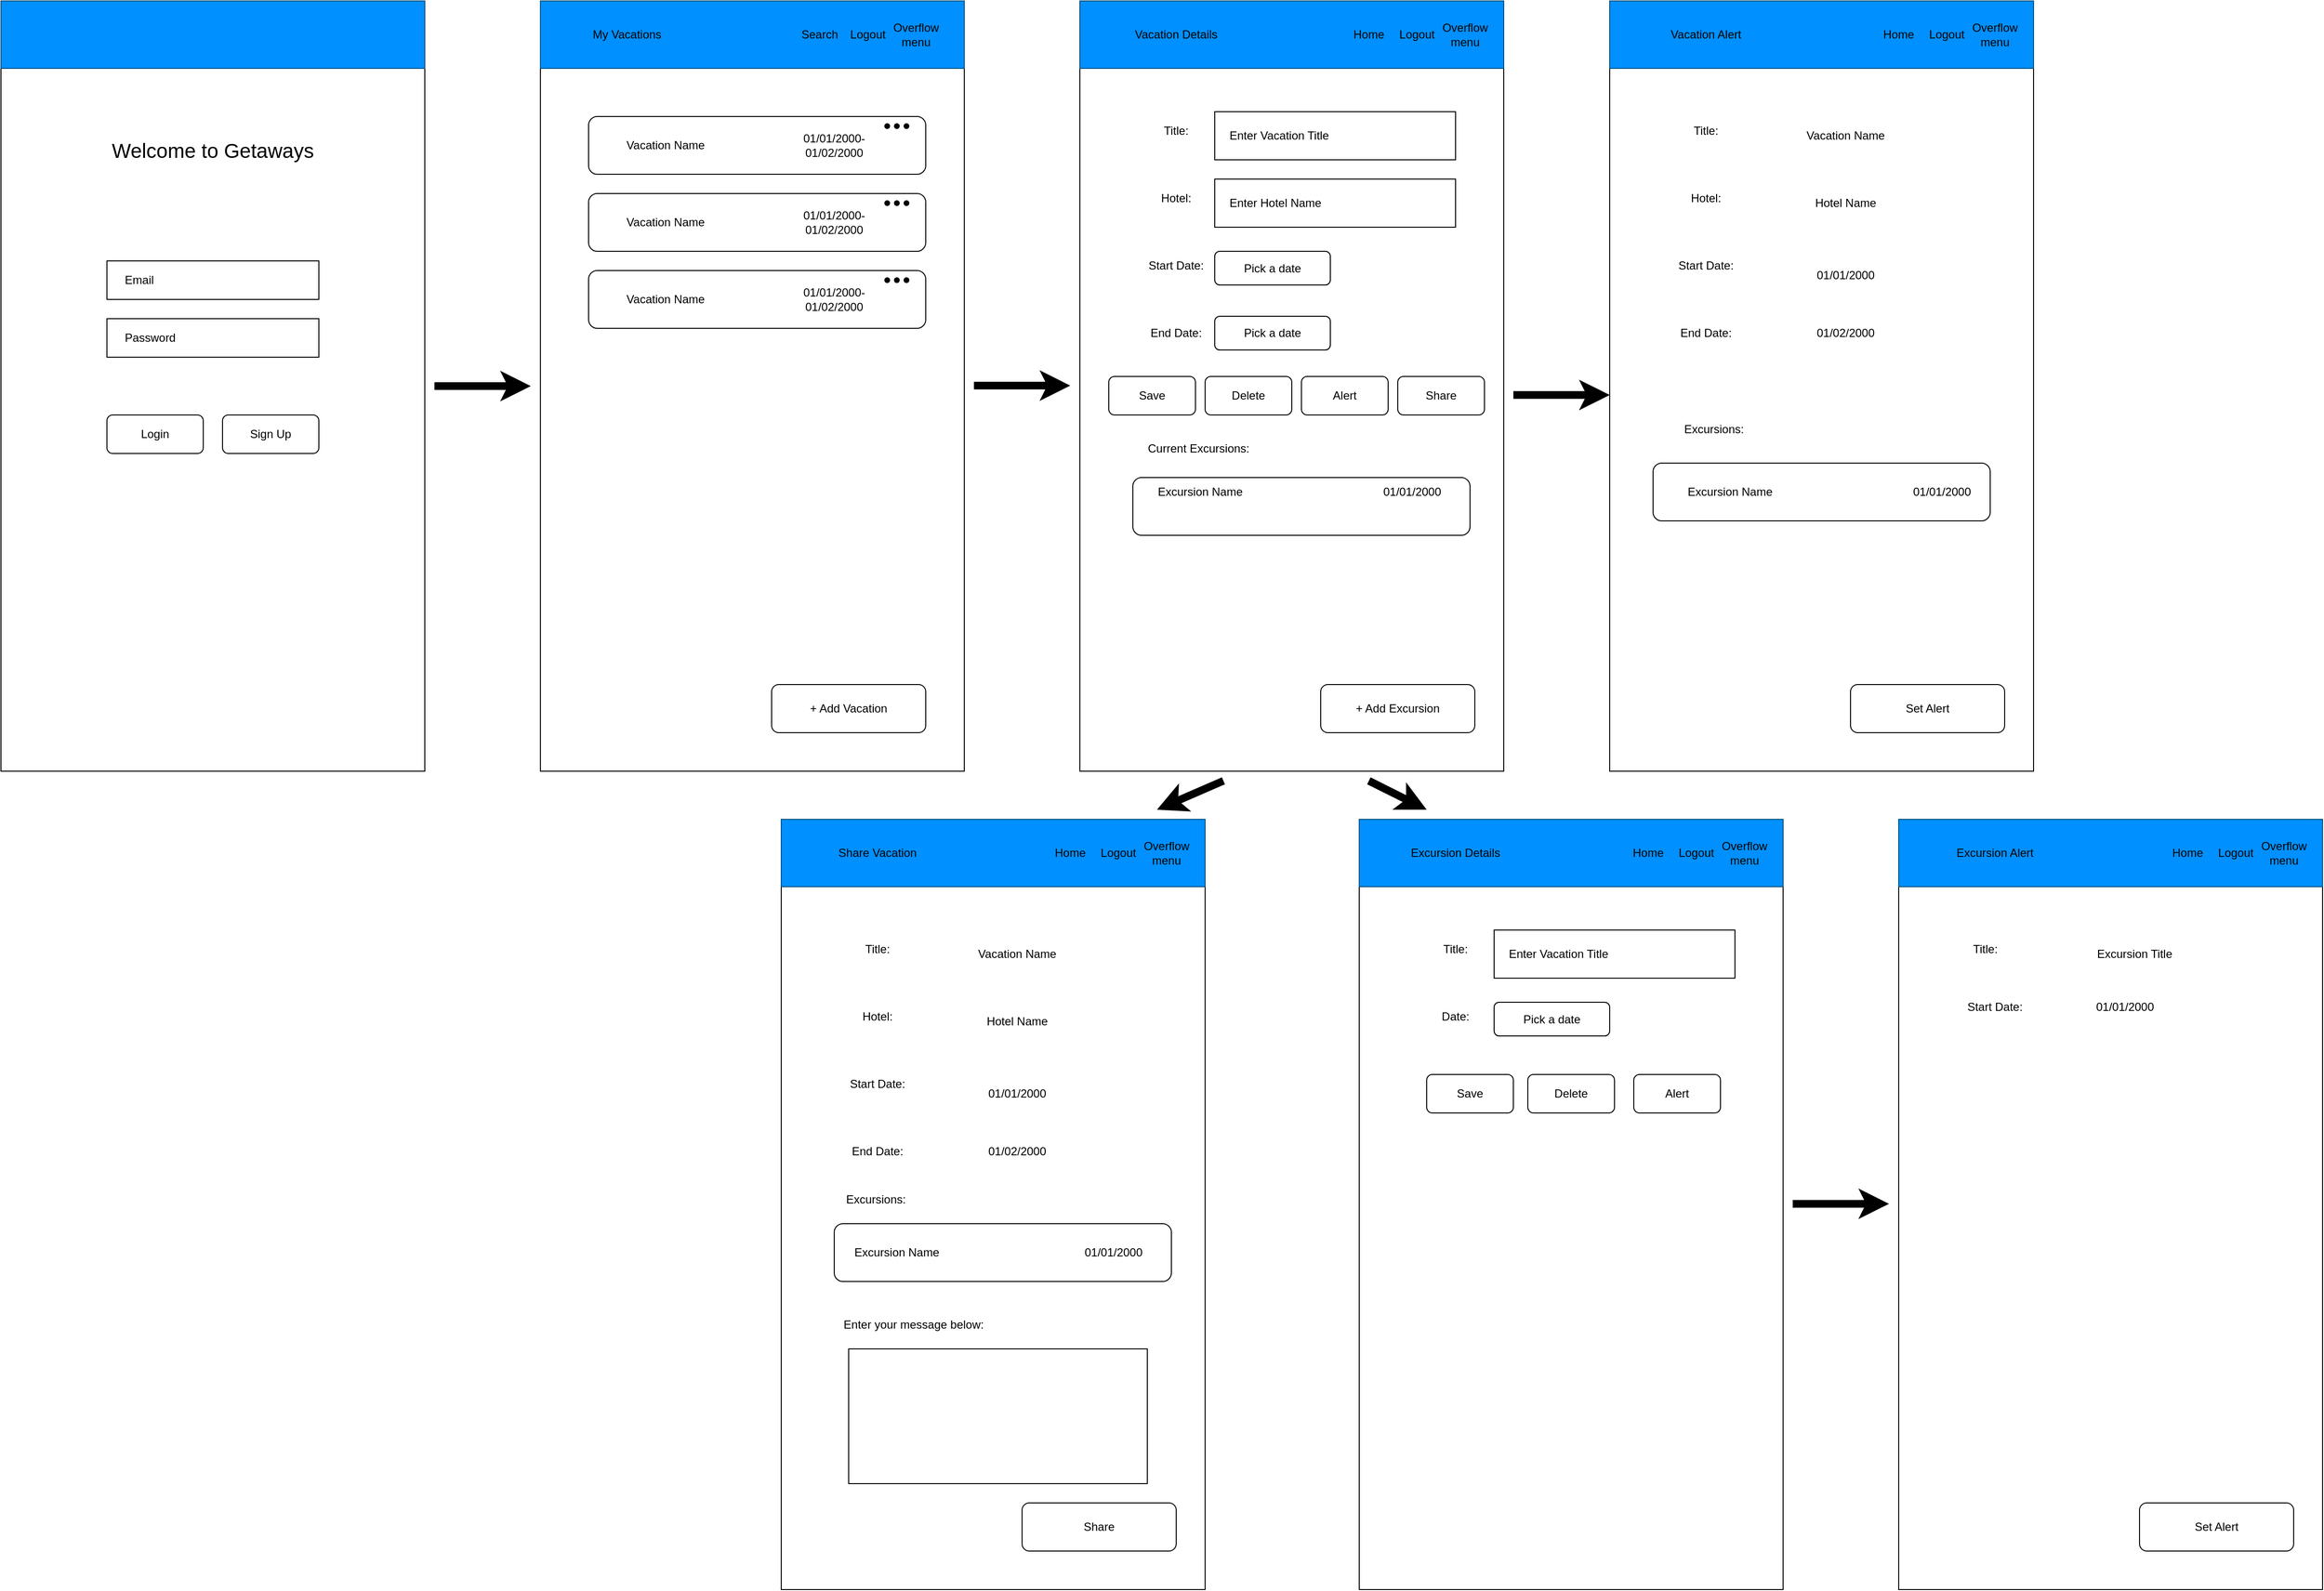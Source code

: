 <mxfile version="24.7.17">
  <diagram name="Page-1" id="2cc2dc42-3aac-f2a9-1cec-7a8b7cbee084">
    <mxGraphModel dx="1688" dy="654" grid="1" gridSize="10" guides="1" tooltips="1" connect="1" arrows="1" fold="1" page="1" pageScale="1" pageWidth="1100" pageHeight="850" background="#ffffff" math="0" shadow="0">
      <root>
        <mxCell id="0" />
        <mxCell id="1" parent="0" />
        <mxCell id="_UectSmw2VgIXvlXQakz-1" value="" style="rounded=0;whiteSpace=wrap;html=1;" vertex="1" parent="1">
          <mxGeometry x="40" y="40" width="440" height="800" as="geometry" />
        </mxCell>
        <mxCell id="_UectSmw2VgIXvlXQakz-2" value="" style="rounded=0;whiteSpace=wrap;html=1;fillColor=#0090FF;fontColor=#ffffff;strokeColor=#005180;fillStyle=solid;" vertex="1" parent="1">
          <mxGeometry x="40" y="40" width="440" height="70" as="geometry" />
        </mxCell>
        <mxCell id="_UectSmw2VgIXvlXQakz-3" value="&lt;font style=&quot;font-size: 21px;&quot;&gt;Welcome to Getaways&lt;/font&gt;" style="text;html=1;align=center;verticalAlign=middle;whiteSpace=wrap;rounded=0;" vertex="1" parent="1">
          <mxGeometry x="140" y="180" width="240" height="30" as="geometry" />
        </mxCell>
        <mxCell id="_UectSmw2VgIXvlXQakz-4" value="&amp;nbsp; &amp;nbsp; &amp;nbsp;Email" style="rounded=0;whiteSpace=wrap;html=1;align=left;" vertex="1" parent="1">
          <mxGeometry x="150" y="310" width="220" height="40" as="geometry" />
        </mxCell>
        <mxCell id="_UectSmw2VgIXvlXQakz-6" value="&amp;nbsp; &amp;nbsp; &amp;nbsp;Password" style="rounded=0;whiteSpace=wrap;html=1;align=left;" vertex="1" parent="1">
          <mxGeometry x="150" y="370" width="220" height="40" as="geometry" />
        </mxCell>
        <mxCell id="_UectSmw2VgIXvlXQakz-7" value="Login" style="rounded=1;whiteSpace=wrap;html=1;" vertex="1" parent="1">
          <mxGeometry x="150" y="470" width="100" height="40" as="geometry" />
        </mxCell>
        <mxCell id="_UectSmw2VgIXvlXQakz-8" value="Sign Up" style="rounded=1;whiteSpace=wrap;html=1;" vertex="1" parent="1">
          <mxGeometry x="270" y="470" width="100" height="40" as="geometry" />
        </mxCell>
        <mxCell id="_UectSmw2VgIXvlXQakz-9" value="" style="endArrow=classic;html=1;rounded=0;strokeWidth=8;" edge="1" parent="1">
          <mxGeometry width="50" height="50" relative="1" as="geometry">
            <mxPoint x="490" y="440" as="sourcePoint" />
            <mxPoint x="590" y="440" as="targetPoint" />
          </mxGeometry>
        </mxCell>
        <mxCell id="_UectSmw2VgIXvlXQakz-10" value="" style="rounded=0;whiteSpace=wrap;html=1;" vertex="1" parent="1">
          <mxGeometry x="600" y="40" width="440" height="800" as="geometry" />
        </mxCell>
        <mxCell id="_UectSmw2VgIXvlXQakz-11" value="" style="rounded=0;whiteSpace=wrap;html=1;fillColor=#0090FF;fontColor=#ffffff;strokeColor=#005180;fillStyle=solid;" vertex="1" parent="1">
          <mxGeometry x="600" y="40" width="440" height="70" as="geometry" />
        </mxCell>
        <mxCell id="_UectSmw2VgIXvlXQakz-12" value="" style="rounded=1;whiteSpace=wrap;html=1;" vertex="1" parent="1">
          <mxGeometry x="650" y="160" width="350" height="60" as="geometry" />
        </mxCell>
        <mxCell id="_UectSmw2VgIXvlXQakz-13" value="" style="rounded=1;whiteSpace=wrap;html=1;" vertex="1" parent="1">
          <mxGeometry x="650" y="240" width="350" height="60" as="geometry" />
        </mxCell>
        <mxCell id="_UectSmw2VgIXvlXQakz-14" value="" style="rounded=1;whiteSpace=wrap;html=1;" vertex="1" parent="1">
          <mxGeometry x="650" y="320" width="350" height="60" as="geometry" />
        </mxCell>
        <mxCell id="_UectSmw2VgIXvlXQakz-15" value="Vacation Name" style="text;html=1;align=center;verticalAlign=middle;whiteSpace=wrap;rounded=0;" vertex="1" parent="1">
          <mxGeometry x="660" y="175" width="140" height="30" as="geometry" />
        </mxCell>
        <mxCell id="_UectSmw2VgIXvlXQakz-16" value="Vacation Name" style="text;html=1;align=center;verticalAlign=middle;whiteSpace=wrap;rounded=0;" vertex="1" parent="1">
          <mxGeometry x="660" y="255" width="140" height="30" as="geometry" />
        </mxCell>
        <mxCell id="_UectSmw2VgIXvlXQakz-17" value="Vacation Name" style="text;html=1;align=center;verticalAlign=middle;whiteSpace=wrap;rounded=0;" vertex="1" parent="1">
          <mxGeometry x="660" y="335" width="140" height="30" as="geometry" />
        </mxCell>
        <mxCell id="_UectSmw2VgIXvlXQakz-18" value="01/01/2000-01/02/2000" style="text;html=1;align=center;verticalAlign=middle;whiteSpace=wrap;rounded=0;" vertex="1" parent="1">
          <mxGeometry x="860" y="175" width="90" height="30" as="geometry" />
        </mxCell>
        <mxCell id="_UectSmw2VgIXvlXQakz-19" value="01/01/2000-01/02/2000" style="text;html=1;align=center;verticalAlign=middle;whiteSpace=wrap;rounded=0;" vertex="1" parent="1">
          <mxGeometry x="860" y="255" width="90" height="30" as="geometry" />
        </mxCell>
        <mxCell id="_UectSmw2VgIXvlXQakz-20" value="01/01/2000-01/02/2000" style="text;html=1;align=center;verticalAlign=middle;whiteSpace=wrap;rounded=0;" vertex="1" parent="1">
          <mxGeometry x="860" y="335" width="90" height="30" as="geometry" />
        </mxCell>
        <mxCell id="_UectSmw2VgIXvlXQakz-22" value="" style="shape=waypoint;sketch=0;fillStyle=solid;size=6;pointerEvents=1;points=[];fillColor=none;resizable=0;rotatable=0;perimeter=centerPerimeter;snapToPoint=1;" vertex="1" parent="1">
          <mxGeometry x="950" y="160" width="20" height="20" as="geometry" />
        </mxCell>
        <mxCell id="_UectSmw2VgIXvlXQakz-23" value="" style="shape=waypoint;sketch=0;fillStyle=solid;size=6;pointerEvents=1;points=[];fillColor=none;resizable=0;rotatable=0;perimeter=centerPerimeter;snapToPoint=1;" vertex="1" parent="1">
          <mxGeometry x="960" y="160" width="20" height="20" as="geometry" />
        </mxCell>
        <mxCell id="_UectSmw2VgIXvlXQakz-24" value="" style="shape=waypoint;sketch=0;fillStyle=solid;size=6;pointerEvents=1;points=[];fillColor=none;resizable=0;rotatable=0;perimeter=centerPerimeter;snapToPoint=1;" vertex="1" parent="1">
          <mxGeometry x="970" y="160" width="20" height="20" as="geometry" />
        </mxCell>
        <mxCell id="_UectSmw2VgIXvlXQakz-25" value="" style="shape=waypoint;sketch=0;fillStyle=solid;size=6;pointerEvents=1;points=[];fillColor=none;resizable=0;rotatable=0;perimeter=centerPerimeter;snapToPoint=1;" vertex="1" parent="1">
          <mxGeometry x="950" y="240" width="20" height="20" as="geometry" />
        </mxCell>
        <mxCell id="_UectSmw2VgIXvlXQakz-26" value="" style="shape=waypoint;sketch=0;fillStyle=solid;size=6;pointerEvents=1;points=[];fillColor=none;resizable=0;rotatable=0;perimeter=centerPerimeter;snapToPoint=1;" vertex="1" parent="1">
          <mxGeometry x="960" y="240" width="20" height="20" as="geometry" />
        </mxCell>
        <mxCell id="_UectSmw2VgIXvlXQakz-27" value="" style="shape=waypoint;sketch=0;fillStyle=solid;size=6;pointerEvents=1;points=[];fillColor=none;resizable=0;rotatable=0;perimeter=centerPerimeter;snapToPoint=1;" vertex="1" parent="1">
          <mxGeometry x="970" y="240" width="20" height="20" as="geometry" />
        </mxCell>
        <mxCell id="_UectSmw2VgIXvlXQakz-28" value="" style="shape=waypoint;sketch=0;fillStyle=solid;size=6;pointerEvents=1;points=[];fillColor=none;resizable=0;rotatable=0;perimeter=centerPerimeter;snapToPoint=1;" vertex="1" parent="1">
          <mxGeometry x="950" y="320" width="20" height="20" as="geometry" />
        </mxCell>
        <mxCell id="_UectSmw2VgIXvlXQakz-29" value="" style="shape=waypoint;sketch=0;fillStyle=solid;size=6;pointerEvents=1;points=[];fillColor=none;resizable=0;rotatable=0;perimeter=centerPerimeter;snapToPoint=1;" vertex="1" parent="1">
          <mxGeometry x="960" y="320" width="20" height="20" as="geometry" />
        </mxCell>
        <mxCell id="_UectSmw2VgIXvlXQakz-30" value="" style="shape=waypoint;sketch=0;fillStyle=solid;size=6;pointerEvents=1;points=[];fillColor=none;resizable=0;rotatable=0;perimeter=centerPerimeter;snapToPoint=1;" vertex="1" parent="1">
          <mxGeometry x="970" y="320" width="20" height="20" as="geometry" />
        </mxCell>
        <mxCell id="_UectSmw2VgIXvlXQakz-31" value="+ Add Vacation" style="rounded=1;whiteSpace=wrap;html=1;" vertex="1" parent="1">
          <mxGeometry x="840" y="750" width="160" height="50" as="geometry" />
        </mxCell>
        <mxCell id="_UectSmw2VgIXvlXQakz-32" value="My Vacations" style="text;html=1;align=center;verticalAlign=middle;whiteSpace=wrap;rounded=0;" vertex="1" parent="1">
          <mxGeometry x="620" y="60" width="140" height="30" as="geometry" />
        </mxCell>
        <mxCell id="_UectSmw2VgIXvlXQakz-36" value="Search" style="text;html=1;align=center;verticalAlign=middle;whiteSpace=wrap;rounded=0;" vertex="1" parent="1">
          <mxGeometry x="860" y="60" width="60" height="30" as="geometry" />
        </mxCell>
        <mxCell id="_UectSmw2VgIXvlXQakz-37" value="Logout" style="text;html=1;align=center;verticalAlign=middle;whiteSpace=wrap;rounded=0;" vertex="1" parent="1">
          <mxGeometry x="910" y="60" width="60" height="30" as="geometry" />
        </mxCell>
        <mxCell id="_UectSmw2VgIXvlXQakz-38" value="Overflow menu" style="text;html=1;align=center;verticalAlign=middle;whiteSpace=wrap;rounded=0;" vertex="1" parent="1">
          <mxGeometry x="960" y="60" width="60" height="30" as="geometry" />
        </mxCell>
        <mxCell id="_UectSmw2VgIXvlXQakz-39" value="" style="rounded=0;whiteSpace=wrap;html=1;" vertex="1" parent="1">
          <mxGeometry x="1160" y="40" width="440" height="800" as="geometry" />
        </mxCell>
        <mxCell id="_UectSmw2VgIXvlXQakz-40" value="" style="rounded=0;whiteSpace=wrap;html=1;fillColor=#0090FF;fontColor=#ffffff;strokeColor=#005180;fillStyle=solid;" vertex="1" parent="1">
          <mxGeometry x="1160" y="40" width="440" height="70" as="geometry" />
        </mxCell>
        <mxCell id="_UectSmw2VgIXvlXQakz-46" value="Title:" style="text;html=1;align=center;verticalAlign=middle;whiteSpace=wrap;rounded=0;" vertex="1" parent="1">
          <mxGeometry x="1190" y="160" width="140" height="30" as="geometry" />
        </mxCell>
        <mxCell id="_UectSmw2VgIXvlXQakz-59" value="+ Add Excursion" style="rounded=1;whiteSpace=wrap;html=1;" vertex="1" parent="1">
          <mxGeometry x="1410" y="750" width="160" height="50" as="geometry" />
        </mxCell>
        <mxCell id="_UectSmw2VgIXvlXQakz-60" value="Vacation Details" style="text;html=1;align=center;verticalAlign=middle;whiteSpace=wrap;rounded=0;" vertex="1" parent="1">
          <mxGeometry x="1190" y="60" width="140" height="30" as="geometry" />
        </mxCell>
        <mxCell id="_UectSmw2VgIXvlXQakz-61" value="Home" style="text;html=1;align=center;verticalAlign=middle;whiteSpace=wrap;rounded=0;" vertex="1" parent="1">
          <mxGeometry x="1430" y="60" width="60" height="30" as="geometry" />
        </mxCell>
        <mxCell id="_UectSmw2VgIXvlXQakz-62" value="Logout" style="text;html=1;align=center;verticalAlign=middle;whiteSpace=wrap;rounded=0;" vertex="1" parent="1">
          <mxGeometry x="1480" y="60" width="60" height="30" as="geometry" />
        </mxCell>
        <mxCell id="_UectSmw2VgIXvlXQakz-63" value="Overflow menu" style="text;html=1;align=center;verticalAlign=middle;whiteSpace=wrap;rounded=0;" vertex="1" parent="1">
          <mxGeometry x="1530" y="60" width="60" height="30" as="geometry" />
        </mxCell>
        <mxCell id="_UectSmw2VgIXvlXQakz-64" value="Hotel:" style="text;html=1;align=center;verticalAlign=middle;whiteSpace=wrap;rounded=0;" vertex="1" parent="1">
          <mxGeometry x="1190" y="230" width="140" height="30" as="geometry" />
        </mxCell>
        <mxCell id="_UectSmw2VgIXvlXQakz-65" value="Start Date:" style="text;html=1;align=center;verticalAlign=middle;whiteSpace=wrap;rounded=0;" vertex="1" parent="1">
          <mxGeometry x="1190" y="300" width="140" height="30" as="geometry" />
        </mxCell>
        <mxCell id="_UectSmw2VgIXvlXQakz-66" value="End Date:" style="text;html=1;align=center;verticalAlign=middle;whiteSpace=wrap;rounded=0;" vertex="1" parent="1">
          <mxGeometry x="1190" y="370" width="140" height="30" as="geometry" />
        </mxCell>
        <mxCell id="_UectSmw2VgIXvlXQakz-68" value="&amp;nbsp; &amp;nbsp; Enter Vacation Title" style="rounded=0;whiteSpace=wrap;html=1;align=left;" vertex="1" parent="1">
          <mxGeometry x="1300" y="155" width="250" height="50" as="geometry" />
        </mxCell>
        <mxCell id="_UectSmw2VgIXvlXQakz-69" value="&amp;nbsp; &amp;nbsp; Enter Hotel Name" style="rounded=0;whiteSpace=wrap;html=1;align=left;" vertex="1" parent="1">
          <mxGeometry x="1300" y="225" width="250" height="50" as="geometry" />
        </mxCell>
        <mxCell id="_UectSmw2VgIXvlXQakz-70" value="Pick a date" style="rounded=1;whiteSpace=wrap;html=1;" vertex="1" parent="1">
          <mxGeometry x="1300" y="300" width="120" height="35" as="geometry" />
        </mxCell>
        <mxCell id="_UectSmw2VgIXvlXQakz-71" value="Pick a date" style="rounded=1;whiteSpace=wrap;html=1;" vertex="1" parent="1">
          <mxGeometry x="1300" y="367.5" width="120" height="35" as="geometry" />
        </mxCell>
        <mxCell id="_UectSmw2VgIXvlXQakz-72" value="Current Excursions:&amp;nbsp;" style="text;html=1;align=center;verticalAlign=middle;whiteSpace=wrap;rounded=0;" vertex="1" parent="1">
          <mxGeometry x="1200" y="490" width="170" height="30" as="geometry" />
        </mxCell>
        <mxCell id="_UectSmw2VgIXvlXQakz-73" value="" style="rounded=1;whiteSpace=wrap;html=1;" vertex="1" parent="1">
          <mxGeometry x="1215" y="535" width="350" height="60" as="geometry" />
        </mxCell>
        <mxCell id="_UectSmw2VgIXvlXQakz-74" value="Excursion Name" style="text;html=1;align=center;verticalAlign=middle;whiteSpace=wrap;rounded=0;" vertex="1" parent="1">
          <mxGeometry x="1215" y="535" width="140" height="30" as="geometry" />
        </mxCell>
        <mxCell id="_UectSmw2VgIXvlXQakz-75" value="01/01/2000" style="text;html=1;align=center;verticalAlign=middle;whiteSpace=wrap;rounded=0;" vertex="1" parent="1">
          <mxGeometry x="1470" y="535" width="70" height="30" as="geometry" />
        </mxCell>
        <mxCell id="_UectSmw2VgIXvlXQakz-76" value="" style="endArrow=classic;html=1;rounded=0;strokeWidth=8;" edge="1" parent="1">
          <mxGeometry width="50" height="50" relative="1" as="geometry">
            <mxPoint x="1610" y="449.29" as="sourcePoint" />
            <mxPoint x="1710" y="449.29" as="targetPoint" />
          </mxGeometry>
        </mxCell>
        <mxCell id="_UectSmw2VgIXvlXQakz-77" value="Save" style="rounded=1;whiteSpace=wrap;html=1;" vertex="1" parent="1">
          <mxGeometry x="1190" y="430" width="90" height="40" as="geometry" />
        </mxCell>
        <mxCell id="_UectSmw2VgIXvlXQakz-78" value="Delete" style="rounded=1;whiteSpace=wrap;html=1;" vertex="1" parent="1">
          <mxGeometry x="1290" y="430" width="90" height="40" as="geometry" />
        </mxCell>
        <mxCell id="_UectSmw2VgIXvlXQakz-79" value="Alert" style="rounded=1;whiteSpace=wrap;html=1;" vertex="1" parent="1">
          <mxGeometry x="1390" y="430" width="90" height="40" as="geometry" />
        </mxCell>
        <mxCell id="_UectSmw2VgIXvlXQakz-80" value="Share" style="rounded=1;whiteSpace=wrap;html=1;" vertex="1" parent="1">
          <mxGeometry x="1490" y="430" width="90" height="40" as="geometry" />
        </mxCell>
        <mxCell id="_UectSmw2VgIXvlXQakz-81" value="" style="rounded=0;whiteSpace=wrap;html=1;" vertex="1" parent="1">
          <mxGeometry x="1710" y="40" width="440" height="800" as="geometry" />
        </mxCell>
        <mxCell id="_UectSmw2VgIXvlXQakz-82" value="" style="rounded=0;whiteSpace=wrap;html=1;fillColor=#0090FF;fontColor=#ffffff;strokeColor=#005180;fillStyle=solid;" vertex="1" parent="1">
          <mxGeometry x="1710" y="40" width="440" height="70" as="geometry" />
        </mxCell>
        <mxCell id="_UectSmw2VgIXvlXQakz-83" value="Title:" style="text;html=1;align=center;verticalAlign=middle;whiteSpace=wrap;rounded=0;" vertex="1" parent="1">
          <mxGeometry x="1740" y="160" width="140" height="30" as="geometry" />
        </mxCell>
        <mxCell id="_UectSmw2VgIXvlXQakz-84" value="Set Alert" style="rounded=1;whiteSpace=wrap;html=1;" vertex="1" parent="1">
          <mxGeometry x="1960" y="750" width="160" height="50" as="geometry" />
        </mxCell>
        <mxCell id="_UectSmw2VgIXvlXQakz-85" value="Vacation Alert" style="text;html=1;align=center;verticalAlign=middle;whiteSpace=wrap;rounded=0;" vertex="1" parent="1">
          <mxGeometry x="1740" y="60" width="140" height="30" as="geometry" />
        </mxCell>
        <mxCell id="_UectSmw2VgIXvlXQakz-86" value="Home" style="text;html=1;align=center;verticalAlign=middle;whiteSpace=wrap;rounded=0;" vertex="1" parent="1">
          <mxGeometry x="1980" y="60" width="60" height="30" as="geometry" />
        </mxCell>
        <mxCell id="_UectSmw2VgIXvlXQakz-87" value="Logout" style="text;html=1;align=center;verticalAlign=middle;whiteSpace=wrap;rounded=0;" vertex="1" parent="1">
          <mxGeometry x="2030" y="60" width="60" height="30" as="geometry" />
        </mxCell>
        <mxCell id="_UectSmw2VgIXvlXQakz-88" value="Overflow menu" style="text;html=1;align=center;verticalAlign=middle;whiteSpace=wrap;rounded=0;" vertex="1" parent="1">
          <mxGeometry x="2080" y="60" width="60" height="30" as="geometry" />
        </mxCell>
        <mxCell id="_UectSmw2VgIXvlXQakz-89" value="Hotel:" style="text;html=1;align=center;verticalAlign=middle;whiteSpace=wrap;rounded=0;" vertex="1" parent="1">
          <mxGeometry x="1740" y="230" width="140" height="30" as="geometry" />
        </mxCell>
        <mxCell id="_UectSmw2VgIXvlXQakz-90" value="Start Date:" style="text;html=1;align=center;verticalAlign=middle;whiteSpace=wrap;rounded=0;" vertex="1" parent="1">
          <mxGeometry x="1740" y="300" width="140" height="30" as="geometry" />
        </mxCell>
        <mxCell id="_UectSmw2VgIXvlXQakz-91" value="End Date:" style="text;html=1;align=center;verticalAlign=middle;whiteSpace=wrap;rounded=0;" vertex="1" parent="1">
          <mxGeometry x="1740" y="370" width="140" height="30" as="geometry" />
        </mxCell>
        <mxCell id="_UectSmw2VgIXvlXQakz-96" value="Excursions:&amp;nbsp;" style="text;html=1;align=center;verticalAlign=middle;whiteSpace=wrap;rounded=0;" vertex="1" parent="1">
          <mxGeometry x="1735" y="470" width="170" height="30" as="geometry" />
        </mxCell>
        <mxCell id="_UectSmw2VgIXvlXQakz-97" value="" style="rounded=1;whiteSpace=wrap;html=1;" vertex="1" parent="1">
          <mxGeometry x="1755" y="520" width="350" height="60" as="geometry" />
        </mxCell>
        <mxCell id="_UectSmw2VgIXvlXQakz-98" value="Excursion Name" style="text;html=1;align=center;verticalAlign=middle;whiteSpace=wrap;rounded=0;" vertex="1" parent="1">
          <mxGeometry x="1765" y="535" width="140" height="30" as="geometry" />
        </mxCell>
        <mxCell id="_UectSmw2VgIXvlXQakz-99" value="01/01/2000" style="text;html=1;align=center;verticalAlign=middle;whiteSpace=wrap;rounded=0;" vertex="1" parent="1">
          <mxGeometry x="2020" y="535" width="70" height="30" as="geometry" />
        </mxCell>
        <mxCell id="_UectSmw2VgIXvlXQakz-104" value="Vacation Name" style="text;html=1;align=center;verticalAlign=middle;whiteSpace=wrap;rounded=0;" vertex="1" parent="1">
          <mxGeometry x="1880" y="165" width="150" height="30" as="geometry" />
        </mxCell>
        <mxCell id="_UectSmw2VgIXvlXQakz-105" value="Hotel Name" style="text;html=1;align=center;verticalAlign=middle;whiteSpace=wrap;rounded=0;" vertex="1" parent="1">
          <mxGeometry x="1880" y="235" width="150" height="30" as="geometry" />
        </mxCell>
        <mxCell id="_UectSmw2VgIXvlXQakz-106" value="01/01/2000" style="text;html=1;align=center;verticalAlign=middle;whiteSpace=wrap;rounded=0;" vertex="1" parent="1">
          <mxGeometry x="1880" y="310" width="150" height="30" as="geometry" />
        </mxCell>
        <mxCell id="_UectSmw2VgIXvlXQakz-107" value="01/02/2000" style="text;html=1;align=center;verticalAlign=middle;whiteSpace=wrap;rounded=0;" vertex="1" parent="1">
          <mxGeometry x="1880" y="370" width="150" height="30" as="geometry" />
        </mxCell>
        <mxCell id="_UectSmw2VgIXvlXQakz-108" value="" style="rounded=0;whiteSpace=wrap;html=1;" vertex="1" parent="1">
          <mxGeometry x="850" y="890" width="440" height="800" as="geometry" />
        </mxCell>
        <mxCell id="_UectSmw2VgIXvlXQakz-109" value="" style="rounded=0;whiteSpace=wrap;html=1;fillColor=#0090FF;fontColor=#ffffff;strokeColor=#005180;fillStyle=solid;" vertex="1" parent="1">
          <mxGeometry x="850" y="890" width="440" height="70" as="geometry" />
        </mxCell>
        <mxCell id="_UectSmw2VgIXvlXQakz-110" value="Title:" style="text;html=1;align=center;verticalAlign=middle;whiteSpace=wrap;rounded=0;" vertex="1" parent="1">
          <mxGeometry x="880" y="1010" width="140" height="30" as="geometry" />
        </mxCell>
        <mxCell id="_UectSmw2VgIXvlXQakz-111" value="Share" style="rounded=1;whiteSpace=wrap;html=1;" vertex="1" parent="1">
          <mxGeometry x="1100" y="1600" width="160" height="50" as="geometry" />
        </mxCell>
        <mxCell id="_UectSmw2VgIXvlXQakz-112" value="Share Vacation" style="text;html=1;align=center;verticalAlign=middle;whiteSpace=wrap;rounded=0;" vertex="1" parent="1">
          <mxGeometry x="880" y="910" width="140" height="30" as="geometry" />
        </mxCell>
        <mxCell id="_UectSmw2VgIXvlXQakz-113" value="Home" style="text;html=1;align=center;verticalAlign=middle;whiteSpace=wrap;rounded=0;" vertex="1" parent="1">
          <mxGeometry x="1120" y="910" width="60" height="30" as="geometry" />
        </mxCell>
        <mxCell id="_UectSmw2VgIXvlXQakz-114" value="Logout" style="text;html=1;align=center;verticalAlign=middle;whiteSpace=wrap;rounded=0;" vertex="1" parent="1">
          <mxGeometry x="1170" y="910" width="60" height="30" as="geometry" />
        </mxCell>
        <mxCell id="_UectSmw2VgIXvlXQakz-115" value="Overflow menu" style="text;html=1;align=center;verticalAlign=middle;whiteSpace=wrap;rounded=0;" vertex="1" parent="1">
          <mxGeometry x="1220" y="910" width="60" height="30" as="geometry" />
        </mxCell>
        <mxCell id="_UectSmw2VgIXvlXQakz-116" value="Hotel:" style="text;html=1;align=center;verticalAlign=middle;whiteSpace=wrap;rounded=0;" vertex="1" parent="1">
          <mxGeometry x="880" y="1080" width="140" height="30" as="geometry" />
        </mxCell>
        <mxCell id="_UectSmw2VgIXvlXQakz-117" value="Start Date:" style="text;html=1;align=center;verticalAlign=middle;whiteSpace=wrap;rounded=0;" vertex="1" parent="1">
          <mxGeometry x="880" y="1150" width="140" height="30" as="geometry" />
        </mxCell>
        <mxCell id="_UectSmw2VgIXvlXQakz-118" value="End Date:" style="text;html=1;align=center;verticalAlign=middle;whiteSpace=wrap;rounded=0;" vertex="1" parent="1">
          <mxGeometry x="880" y="1220" width="140" height="30" as="geometry" />
        </mxCell>
        <mxCell id="_UectSmw2VgIXvlXQakz-119" value="Excursions:&amp;nbsp;" style="text;html=1;align=center;verticalAlign=middle;whiteSpace=wrap;rounded=0;" vertex="1" parent="1">
          <mxGeometry x="865" y="1270" width="170" height="30" as="geometry" />
        </mxCell>
        <mxCell id="_UectSmw2VgIXvlXQakz-120" value="" style="rounded=1;whiteSpace=wrap;html=1;" vertex="1" parent="1">
          <mxGeometry x="905" y="1310" width="350" height="60" as="geometry" />
        </mxCell>
        <mxCell id="_UectSmw2VgIXvlXQakz-121" value="Excursion Name" style="text;html=1;align=center;verticalAlign=middle;whiteSpace=wrap;rounded=0;" vertex="1" parent="1">
          <mxGeometry x="900" y="1325" width="140" height="30" as="geometry" />
        </mxCell>
        <mxCell id="_UectSmw2VgIXvlXQakz-122" value="01/01/2000" style="text;html=1;align=center;verticalAlign=middle;whiteSpace=wrap;rounded=0;" vertex="1" parent="1">
          <mxGeometry x="1160" y="1325" width="70" height="30" as="geometry" />
        </mxCell>
        <mxCell id="_UectSmw2VgIXvlXQakz-123" value="Vacation Name" style="text;html=1;align=center;verticalAlign=middle;whiteSpace=wrap;rounded=0;" vertex="1" parent="1">
          <mxGeometry x="1020" y="1015" width="150" height="30" as="geometry" />
        </mxCell>
        <mxCell id="_UectSmw2VgIXvlXQakz-124" value="Hotel Name" style="text;html=1;align=center;verticalAlign=middle;whiteSpace=wrap;rounded=0;" vertex="1" parent="1">
          <mxGeometry x="1020" y="1085" width="150" height="30" as="geometry" />
        </mxCell>
        <mxCell id="_UectSmw2VgIXvlXQakz-125" value="01/01/2000" style="text;html=1;align=center;verticalAlign=middle;whiteSpace=wrap;rounded=0;" vertex="1" parent="1">
          <mxGeometry x="1020" y="1160" width="150" height="30" as="geometry" />
        </mxCell>
        <mxCell id="_UectSmw2VgIXvlXQakz-126" value="01/02/2000" style="text;html=1;align=center;verticalAlign=middle;whiteSpace=wrap;rounded=0;" vertex="1" parent="1">
          <mxGeometry x="1020" y="1220" width="150" height="30" as="geometry" />
        </mxCell>
        <mxCell id="_UectSmw2VgIXvlXQakz-127" value="Enter your message below:" style="text;html=1;align=center;verticalAlign=middle;whiteSpace=wrap;rounded=0;" vertex="1" parent="1">
          <mxGeometry x="905" y="1400" width="165" height="30" as="geometry" />
        </mxCell>
        <mxCell id="_UectSmw2VgIXvlXQakz-128" value="" style="rounded=0;whiteSpace=wrap;html=1;" vertex="1" parent="1">
          <mxGeometry x="920" y="1440" width="310" height="140" as="geometry" />
        </mxCell>
        <mxCell id="_UectSmw2VgIXvlXQakz-130" value="" style="endArrow=classic;html=1;rounded=0;strokeWidth=8;" edge="1" parent="1">
          <mxGeometry width="50" height="50" relative="1" as="geometry">
            <mxPoint x="1050" y="439.5" as="sourcePoint" />
            <mxPoint x="1150" y="439.5" as="targetPoint" />
          </mxGeometry>
        </mxCell>
        <mxCell id="_UectSmw2VgIXvlXQakz-131" value="" style="endArrow=classic;html=1;rounded=0;strokeWidth=8;" edge="1" parent="1">
          <mxGeometry width="50" height="50" relative="1" as="geometry">
            <mxPoint x="1309" y="850" as="sourcePoint" />
            <mxPoint x="1240" y="880" as="targetPoint" />
          </mxGeometry>
        </mxCell>
        <mxCell id="_UectSmw2VgIXvlXQakz-132" value="" style="rounded=0;whiteSpace=wrap;html=1;" vertex="1" parent="1">
          <mxGeometry x="1450" y="890" width="440" height="800" as="geometry" />
        </mxCell>
        <mxCell id="_UectSmw2VgIXvlXQakz-133" value="" style="rounded=0;whiteSpace=wrap;html=1;fillColor=#0090FF;fontColor=#ffffff;strokeColor=#005180;fillStyle=solid;" vertex="1" parent="1">
          <mxGeometry x="1450" y="890" width="440" height="70" as="geometry" />
        </mxCell>
        <mxCell id="_UectSmw2VgIXvlXQakz-134" value="Title:" style="text;html=1;align=center;verticalAlign=middle;whiteSpace=wrap;rounded=0;" vertex="1" parent="1">
          <mxGeometry x="1480" y="1010" width="140" height="30" as="geometry" />
        </mxCell>
        <mxCell id="_UectSmw2VgIXvlXQakz-136" value="Excursion Details" style="text;html=1;align=center;verticalAlign=middle;whiteSpace=wrap;rounded=0;" vertex="1" parent="1">
          <mxGeometry x="1480" y="910" width="140" height="30" as="geometry" />
        </mxCell>
        <mxCell id="_UectSmw2VgIXvlXQakz-137" value="Home" style="text;html=1;align=center;verticalAlign=middle;whiteSpace=wrap;rounded=0;" vertex="1" parent="1">
          <mxGeometry x="1720" y="910" width="60" height="30" as="geometry" />
        </mxCell>
        <mxCell id="_UectSmw2VgIXvlXQakz-138" value="Logout" style="text;html=1;align=center;verticalAlign=middle;whiteSpace=wrap;rounded=0;" vertex="1" parent="1">
          <mxGeometry x="1770" y="910" width="60" height="30" as="geometry" />
        </mxCell>
        <mxCell id="_UectSmw2VgIXvlXQakz-139" value="Overflow menu" style="text;html=1;align=center;verticalAlign=middle;whiteSpace=wrap;rounded=0;" vertex="1" parent="1">
          <mxGeometry x="1820" y="910" width="60" height="30" as="geometry" />
        </mxCell>
        <mxCell id="_UectSmw2VgIXvlXQakz-141" value="Date:" style="text;html=1;align=center;verticalAlign=middle;whiteSpace=wrap;rounded=0;" vertex="1" parent="1">
          <mxGeometry x="1480" y="1080" width="140" height="30" as="geometry" />
        </mxCell>
        <mxCell id="_UectSmw2VgIXvlXQakz-143" value="&amp;nbsp; &amp;nbsp; Enter Vacation Title" style="rounded=0;whiteSpace=wrap;html=1;align=left;" vertex="1" parent="1">
          <mxGeometry x="1590" y="1005" width="250" height="50" as="geometry" />
        </mxCell>
        <mxCell id="_UectSmw2VgIXvlXQakz-146" value="Pick a date" style="rounded=1;whiteSpace=wrap;html=1;" vertex="1" parent="1">
          <mxGeometry x="1590" y="1080" width="120" height="35" as="geometry" />
        </mxCell>
        <mxCell id="_UectSmw2VgIXvlXQakz-151" value="Save" style="rounded=1;whiteSpace=wrap;html=1;" vertex="1" parent="1">
          <mxGeometry x="1520" y="1155" width="90" height="40" as="geometry" />
        </mxCell>
        <mxCell id="_UectSmw2VgIXvlXQakz-152" value="Delete" style="rounded=1;whiteSpace=wrap;html=1;" vertex="1" parent="1">
          <mxGeometry x="1625" y="1155" width="90" height="40" as="geometry" />
        </mxCell>
        <mxCell id="_UectSmw2VgIXvlXQakz-153" value="Alert" style="rounded=1;whiteSpace=wrap;html=1;" vertex="1" parent="1">
          <mxGeometry x="1735" y="1155" width="90" height="40" as="geometry" />
        </mxCell>
        <mxCell id="_UectSmw2VgIXvlXQakz-156" value="" style="endArrow=classic;html=1;rounded=0;strokeWidth=8;" edge="1" parent="1">
          <mxGeometry width="50" height="50" relative="1" as="geometry">
            <mxPoint x="1460" y="850" as="sourcePoint" />
            <mxPoint x="1520" y="880" as="targetPoint" />
          </mxGeometry>
        </mxCell>
        <mxCell id="_UectSmw2VgIXvlXQakz-157" value="" style="rounded=0;whiteSpace=wrap;html=1;" vertex="1" parent="1">
          <mxGeometry x="2010" y="890" width="440" height="800" as="geometry" />
        </mxCell>
        <mxCell id="_UectSmw2VgIXvlXQakz-158" value="" style="rounded=0;whiteSpace=wrap;html=1;fillColor=#0090FF;fontColor=#ffffff;strokeColor=#005180;fillStyle=solid;" vertex="1" parent="1">
          <mxGeometry x="2010" y="890" width="440" height="70" as="geometry" />
        </mxCell>
        <mxCell id="_UectSmw2VgIXvlXQakz-159" value="Title:" style="text;html=1;align=center;verticalAlign=middle;whiteSpace=wrap;rounded=0;" vertex="1" parent="1">
          <mxGeometry x="2030" y="1010" width="140" height="30" as="geometry" />
        </mxCell>
        <mxCell id="_UectSmw2VgIXvlXQakz-160" value="Set Alert" style="rounded=1;whiteSpace=wrap;html=1;" vertex="1" parent="1">
          <mxGeometry x="2260" y="1600" width="160" height="50" as="geometry" />
        </mxCell>
        <mxCell id="_UectSmw2VgIXvlXQakz-161" value="Excursion Alert" style="text;html=1;align=center;verticalAlign=middle;whiteSpace=wrap;rounded=0;" vertex="1" parent="1">
          <mxGeometry x="2040" y="910" width="140" height="30" as="geometry" />
        </mxCell>
        <mxCell id="_UectSmw2VgIXvlXQakz-162" value="Home" style="text;html=1;align=center;verticalAlign=middle;whiteSpace=wrap;rounded=0;" vertex="1" parent="1">
          <mxGeometry x="2280" y="910" width="60" height="30" as="geometry" />
        </mxCell>
        <mxCell id="_UectSmw2VgIXvlXQakz-163" value="Logout" style="text;html=1;align=center;verticalAlign=middle;whiteSpace=wrap;rounded=0;" vertex="1" parent="1">
          <mxGeometry x="2330" y="910" width="60" height="30" as="geometry" />
        </mxCell>
        <mxCell id="_UectSmw2VgIXvlXQakz-164" value="Overflow menu" style="text;html=1;align=center;verticalAlign=middle;whiteSpace=wrap;rounded=0;" vertex="1" parent="1">
          <mxGeometry x="2380" y="910" width="60" height="30" as="geometry" />
        </mxCell>
        <mxCell id="_UectSmw2VgIXvlXQakz-166" value="Start Date:" style="text;html=1;align=center;verticalAlign=middle;whiteSpace=wrap;rounded=0;" vertex="1" parent="1">
          <mxGeometry x="2040" y="1070" width="140" height="30" as="geometry" />
        </mxCell>
        <mxCell id="_UectSmw2VgIXvlXQakz-172" value="Excursion Title" style="text;html=1;align=center;verticalAlign=middle;whiteSpace=wrap;rounded=0;" vertex="1" parent="1">
          <mxGeometry x="2180" y="1015" width="150" height="30" as="geometry" />
        </mxCell>
        <mxCell id="_UectSmw2VgIXvlXQakz-174" value="01/01/2000" style="text;html=1;align=center;verticalAlign=middle;whiteSpace=wrap;rounded=0;" vertex="1" parent="1">
          <mxGeometry x="2170" y="1070" width="150" height="30" as="geometry" />
        </mxCell>
        <mxCell id="_UectSmw2VgIXvlXQakz-176" value="" style="endArrow=classic;html=1;rounded=0;strokeWidth=8;" edge="1" parent="1">
          <mxGeometry width="50" height="50" relative="1" as="geometry">
            <mxPoint x="1900" y="1289.33" as="sourcePoint" />
            <mxPoint x="2000" y="1289.33" as="targetPoint" />
          </mxGeometry>
        </mxCell>
      </root>
    </mxGraphModel>
  </diagram>
</mxfile>

